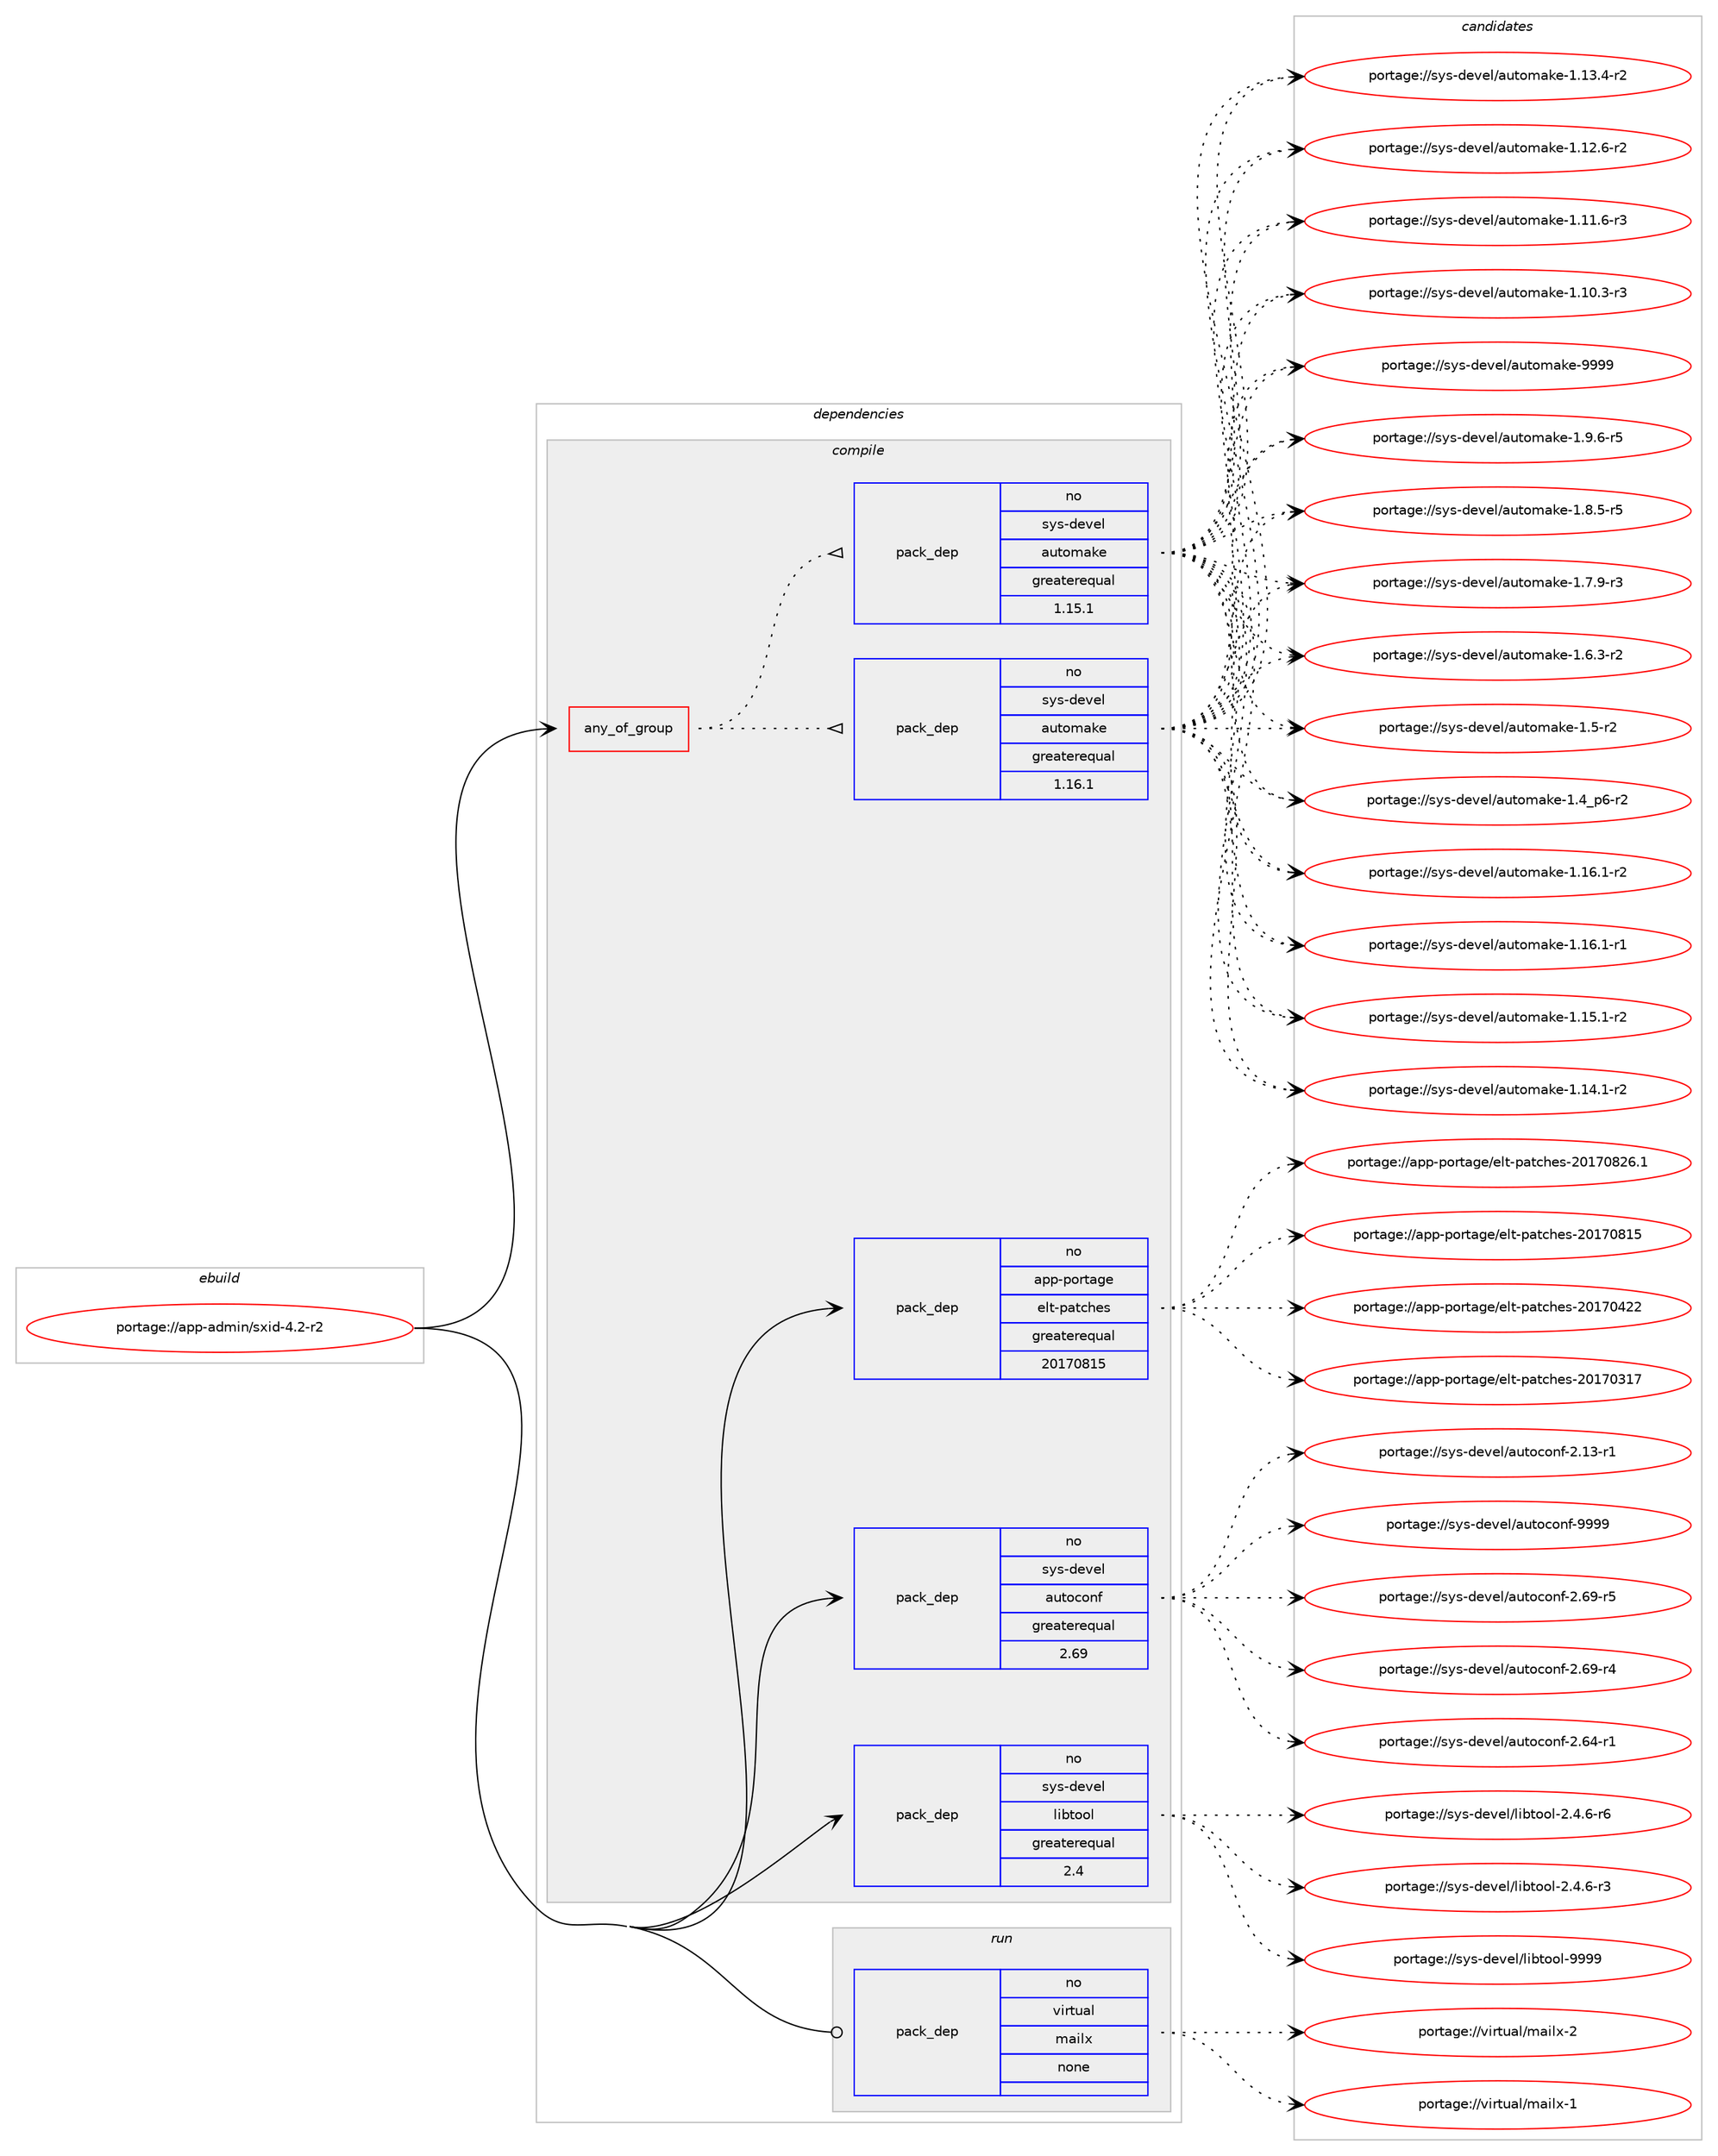 digraph prolog {

# *************
# Graph options
# *************

newrank=true;
concentrate=true;
compound=true;
graph [rankdir=LR,fontname=Helvetica,fontsize=10,ranksep=1.5];#, ranksep=2.5, nodesep=0.2];
edge  [arrowhead=vee];
node  [fontname=Helvetica,fontsize=10];

# **********
# The ebuild
# **********

subgraph cluster_leftcol {
color=gray;
label=<<i>ebuild</i>>;
id [label="portage://app-admin/sxid-4.2-r2", color=red, width=4, href="../app-admin/sxid-4.2-r2.svg"];
}

# ****************
# The dependencies
# ****************

subgraph cluster_midcol {
color=gray;
label=<<i>dependencies</i>>;
subgraph cluster_compile {
fillcolor="#eeeeee";
style=filled;
label=<<i>compile</i>>;
subgraph any8391 {
dependency651073 [label=<<TABLE BORDER="0" CELLBORDER="1" CELLSPACING="0" CELLPADDING="4"><TR><TD CELLPADDING="10">any_of_group</TD></TR></TABLE>>, shape=none, color=red];subgraph pack488585 {
dependency651074 [label=<<TABLE BORDER="0" CELLBORDER="1" CELLSPACING="0" CELLPADDING="4" WIDTH="220"><TR><TD ROWSPAN="6" CELLPADDING="30">pack_dep</TD></TR><TR><TD WIDTH="110">no</TD></TR><TR><TD>sys-devel</TD></TR><TR><TD>automake</TD></TR><TR><TD>greaterequal</TD></TR><TR><TD>1.16.1</TD></TR></TABLE>>, shape=none, color=blue];
}
dependency651073:e -> dependency651074:w [weight=20,style="dotted",arrowhead="oinv"];
subgraph pack488586 {
dependency651075 [label=<<TABLE BORDER="0" CELLBORDER="1" CELLSPACING="0" CELLPADDING="4" WIDTH="220"><TR><TD ROWSPAN="6" CELLPADDING="30">pack_dep</TD></TR><TR><TD WIDTH="110">no</TD></TR><TR><TD>sys-devel</TD></TR><TR><TD>automake</TD></TR><TR><TD>greaterequal</TD></TR><TR><TD>1.15.1</TD></TR></TABLE>>, shape=none, color=blue];
}
dependency651073:e -> dependency651075:w [weight=20,style="dotted",arrowhead="oinv"];
}
id:e -> dependency651073:w [weight=20,style="solid",arrowhead="vee"];
subgraph pack488587 {
dependency651076 [label=<<TABLE BORDER="0" CELLBORDER="1" CELLSPACING="0" CELLPADDING="4" WIDTH="220"><TR><TD ROWSPAN="6" CELLPADDING="30">pack_dep</TD></TR><TR><TD WIDTH="110">no</TD></TR><TR><TD>app-portage</TD></TR><TR><TD>elt-patches</TD></TR><TR><TD>greaterequal</TD></TR><TR><TD>20170815</TD></TR></TABLE>>, shape=none, color=blue];
}
id:e -> dependency651076:w [weight=20,style="solid",arrowhead="vee"];
subgraph pack488588 {
dependency651077 [label=<<TABLE BORDER="0" CELLBORDER="1" CELLSPACING="0" CELLPADDING="4" WIDTH="220"><TR><TD ROWSPAN="6" CELLPADDING="30">pack_dep</TD></TR><TR><TD WIDTH="110">no</TD></TR><TR><TD>sys-devel</TD></TR><TR><TD>autoconf</TD></TR><TR><TD>greaterequal</TD></TR><TR><TD>2.69</TD></TR></TABLE>>, shape=none, color=blue];
}
id:e -> dependency651077:w [weight=20,style="solid",arrowhead="vee"];
subgraph pack488589 {
dependency651078 [label=<<TABLE BORDER="0" CELLBORDER="1" CELLSPACING="0" CELLPADDING="4" WIDTH="220"><TR><TD ROWSPAN="6" CELLPADDING="30">pack_dep</TD></TR><TR><TD WIDTH="110">no</TD></TR><TR><TD>sys-devel</TD></TR><TR><TD>libtool</TD></TR><TR><TD>greaterequal</TD></TR><TR><TD>2.4</TD></TR></TABLE>>, shape=none, color=blue];
}
id:e -> dependency651078:w [weight=20,style="solid",arrowhead="vee"];
}
subgraph cluster_compileandrun {
fillcolor="#eeeeee";
style=filled;
label=<<i>compile and run</i>>;
}
subgraph cluster_run {
fillcolor="#eeeeee";
style=filled;
label=<<i>run</i>>;
subgraph pack488590 {
dependency651079 [label=<<TABLE BORDER="0" CELLBORDER="1" CELLSPACING="0" CELLPADDING="4" WIDTH="220"><TR><TD ROWSPAN="6" CELLPADDING="30">pack_dep</TD></TR><TR><TD WIDTH="110">no</TD></TR><TR><TD>virtual</TD></TR><TR><TD>mailx</TD></TR><TR><TD>none</TD></TR><TR><TD></TD></TR></TABLE>>, shape=none, color=blue];
}
id:e -> dependency651079:w [weight=20,style="solid",arrowhead="odot"];
}
}

# **************
# The candidates
# **************

subgraph cluster_choices {
rank=same;
color=gray;
label=<<i>candidates</i>>;

subgraph choice488585 {
color=black;
nodesep=1;
choice115121115451001011181011084797117116111109971071014557575757 [label="portage://sys-devel/automake-9999", color=red, width=4,href="../sys-devel/automake-9999.svg"];
choice115121115451001011181011084797117116111109971071014549465746544511453 [label="portage://sys-devel/automake-1.9.6-r5", color=red, width=4,href="../sys-devel/automake-1.9.6-r5.svg"];
choice115121115451001011181011084797117116111109971071014549465646534511453 [label="portage://sys-devel/automake-1.8.5-r5", color=red, width=4,href="../sys-devel/automake-1.8.5-r5.svg"];
choice115121115451001011181011084797117116111109971071014549465546574511451 [label="portage://sys-devel/automake-1.7.9-r3", color=red, width=4,href="../sys-devel/automake-1.7.9-r3.svg"];
choice115121115451001011181011084797117116111109971071014549465446514511450 [label="portage://sys-devel/automake-1.6.3-r2", color=red, width=4,href="../sys-devel/automake-1.6.3-r2.svg"];
choice11512111545100101118101108479711711611110997107101454946534511450 [label="portage://sys-devel/automake-1.5-r2", color=red, width=4,href="../sys-devel/automake-1.5-r2.svg"];
choice115121115451001011181011084797117116111109971071014549465295112544511450 [label="portage://sys-devel/automake-1.4_p6-r2", color=red, width=4,href="../sys-devel/automake-1.4_p6-r2.svg"];
choice11512111545100101118101108479711711611110997107101454946495446494511450 [label="portage://sys-devel/automake-1.16.1-r2", color=red, width=4,href="../sys-devel/automake-1.16.1-r2.svg"];
choice11512111545100101118101108479711711611110997107101454946495446494511449 [label="portage://sys-devel/automake-1.16.1-r1", color=red, width=4,href="../sys-devel/automake-1.16.1-r1.svg"];
choice11512111545100101118101108479711711611110997107101454946495346494511450 [label="portage://sys-devel/automake-1.15.1-r2", color=red, width=4,href="../sys-devel/automake-1.15.1-r2.svg"];
choice11512111545100101118101108479711711611110997107101454946495246494511450 [label="portage://sys-devel/automake-1.14.1-r2", color=red, width=4,href="../sys-devel/automake-1.14.1-r2.svg"];
choice11512111545100101118101108479711711611110997107101454946495146524511450 [label="portage://sys-devel/automake-1.13.4-r2", color=red, width=4,href="../sys-devel/automake-1.13.4-r2.svg"];
choice11512111545100101118101108479711711611110997107101454946495046544511450 [label="portage://sys-devel/automake-1.12.6-r2", color=red, width=4,href="../sys-devel/automake-1.12.6-r2.svg"];
choice11512111545100101118101108479711711611110997107101454946494946544511451 [label="portage://sys-devel/automake-1.11.6-r3", color=red, width=4,href="../sys-devel/automake-1.11.6-r3.svg"];
choice11512111545100101118101108479711711611110997107101454946494846514511451 [label="portage://sys-devel/automake-1.10.3-r3", color=red, width=4,href="../sys-devel/automake-1.10.3-r3.svg"];
dependency651074:e -> choice115121115451001011181011084797117116111109971071014557575757:w [style=dotted,weight="100"];
dependency651074:e -> choice115121115451001011181011084797117116111109971071014549465746544511453:w [style=dotted,weight="100"];
dependency651074:e -> choice115121115451001011181011084797117116111109971071014549465646534511453:w [style=dotted,weight="100"];
dependency651074:e -> choice115121115451001011181011084797117116111109971071014549465546574511451:w [style=dotted,weight="100"];
dependency651074:e -> choice115121115451001011181011084797117116111109971071014549465446514511450:w [style=dotted,weight="100"];
dependency651074:e -> choice11512111545100101118101108479711711611110997107101454946534511450:w [style=dotted,weight="100"];
dependency651074:e -> choice115121115451001011181011084797117116111109971071014549465295112544511450:w [style=dotted,weight="100"];
dependency651074:e -> choice11512111545100101118101108479711711611110997107101454946495446494511450:w [style=dotted,weight="100"];
dependency651074:e -> choice11512111545100101118101108479711711611110997107101454946495446494511449:w [style=dotted,weight="100"];
dependency651074:e -> choice11512111545100101118101108479711711611110997107101454946495346494511450:w [style=dotted,weight="100"];
dependency651074:e -> choice11512111545100101118101108479711711611110997107101454946495246494511450:w [style=dotted,weight="100"];
dependency651074:e -> choice11512111545100101118101108479711711611110997107101454946495146524511450:w [style=dotted,weight="100"];
dependency651074:e -> choice11512111545100101118101108479711711611110997107101454946495046544511450:w [style=dotted,weight="100"];
dependency651074:e -> choice11512111545100101118101108479711711611110997107101454946494946544511451:w [style=dotted,weight="100"];
dependency651074:e -> choice11512111545100101118101108479711711611110997107101454946494846514511451:w [style=dotted,weight="100"];
}
subgraph choice488586 {
color=black;
nodesep=1;
choice115121115451001011181011084797117116111109971071014557575757 [label="portage://sys-devel/automake-9999", color=red, width=4,href="../sys-devel/automake-9999.svg"];
choice115121115451001011181011084797117116111109971071014549465746544511453 [label="portage://sys-devel/automake-1.9.6-r5", color=red, width=4,href="../sys-devel/automake-1.9.6-r5.svg"];
choice115121115451001011181011084797117116111109971071014549465646534511453 [label="portage://sys-devel/automake-1.8.5-r5", color=red, width=4,href="../sys-devel/automake-1.8.5-r5.svg"];
choice115121115451001011181011084797117116111109971071014549465546574511451 [label="portage://sys-devel/automake-1.7.9-r3", color=red, width=4,href="../sys-devel/automake-1.7.9-r3.svg"];
choice115121115451001011181011084797117116111109971071014549465446514511450 [label="portage://sys-devel/automake-1.6.3-r2", color=red, width=4,href="../sys-devel/automake-1.6.3-r2.svg"];
choice11512111545100101118101108479711711611110997107101454946534511450 [label="portage://sys-devel/automake-1.5-r2", color=red, width=4,href="../sys-devel/automake-1.5-r2.svg"];
choice115121115451001011181011084797117116111109971071014549465295112544511450 [label="portage://sys-devel/automake-1.4_p6-r2", color=red, width=4,href="../sys-devel/automake-1.4_p6-r2.svg"];
choice11512111545100101118101108479711711611110997107101454946495446494511450 [label="portage://sys-devel/automake-1.16.1-r2", color=red, width=4,href="../sys-devel/automake-1.16.1-r2.svg"];
choice11512111545100101118101108479711711611110997107101454946495446494511449 [label="portage://sys-devel/automake-1.16.1-r1", color=red, width=4,href="../sys-devel/automake-1.16.1-r1.svg"];
choice11512111545100101118101108479711711611110997107101454946495346494511450 [label="portage://sys-devel/automake-1.15.1-r2", color=red, width=4,href="../sys-devel/automake-1.15.1-r2.svg"];
choice11512111545100101118101108479711711611110997107101454946495246494511450 [label="portage://sys-devel/automake-1.14.1-r2", color=red, width=4,href="../sys-devel/automake-1.14.1-r2.svg"];
choice11512111545100101118101108479711711611110997107101454946495146524511450 [label="portage://sys-devel/automake-1.13.4-r2", color=red, width=4,href="../sys-devel/automake-1.13.4-r2.svg"];
choice11512111545100101118101108479711711611110997107101454946495046544511450 [label="portage://sys-devel/automake-1.12.6-r2", color=red, width=4,href="../sys-devel/automake-1.12.6-r2.svg"];
choice11512111545100101118101108479711711611110997107101454946494946544511451 [label="portage://sys-devel/automake-1.11.6-r3", color=red, width=4,href="../sys-devel/automake-1.11.6-r3.svg"];
choice11512111545100101118101108479711711611110997107101454946494846514511451 [label="portage://sys-devel/automake-1.10.3-r3", color=red, width=4,href="../sys-devel/automake-1.10.3-r3.svg"];
dependency651075:e -> choice115121115451001011181011084797117116111109971071014557575757:w [style=dotted,weight="100"];
dependency651075:e -> choice115121115451001011181011084797117116111109971071014549465746544511453:w [style=dotted,weight="100"];
dependency651075:e -> choice115121115451001011181011084797117116111109971071014549465646534511453:w [style=dotted,weight="100"];
dependency651075:e -> choice115121115451001011181011084797117116111109971071014549465546574511451:w [style=dotted,weight="100"];
dependency651075:e -> choice115121115451001011181011084797117116111109971071014549465446514511450:w [style=dotted,weight="100"];
dependency651075:e -> choice11512111545100101118101108479711711611110997107101454946534511450:w [style=dotted,weight="100"];
dependency651075:e -> choice115121115451001011181011084797117116111109971071014549465295112544511450:w [style=dotted,weight="100"];
dependency651075:e -> choice11512111545100101118101108479711711611110997107101454946495446494511450:w [style=dotted,weight="100"];
dependency651075:e -> choice11512111545100101118101108479711711611110997107101454946495446494511449:w [style=dotted,weight="100"];
dependency651075:e -> choice11512111545100101118101108479711711611110997107101454946495346494511450:w [style=dotted,weight="100"];
dependency651075:e -> choice11512111545100101118101108479711711611110997107101454946495246494511450:w [style=dotted,weight="100"];
dependency651075:e -> choice11512111545100101118101108479711711611110997107101454946495146524511450:w [style=dotted,weight="100"];
dependency651075:e -> choice11512111545100101118101108479711711611110997107101454946495046544511450:w [style=dotted,weight="100"];
dependency651075:e -> choice11512111545100101118101108479711711611110997107101454946494946544511451:w [style=dotted,weight="100"];
dependency651075:e -> choice11512111545100101118101108479711711611110997107101454946494846514511451:w [style=dotted,weight="100"];
}
subgraph choice488587 {
color=black;
nodesep=1;
choice971121124511211111411697103101471011081164511297116991041011154550484955485650544649 [label="portage://app-portage/elt-patches-20170826.1", color=red, width=4,href="../app-portage/elt-patches-20170826.1.svg"];
choice97112112451121111141169710310147101108116451129711699104101115455048495548564953 [label="portage://app-portage/elt-patches-20170815", color=red, width=4,href="../app-portage/elt-patches-20170815.svg"];
choice97112112451121111141169710310147101108116451129711699104101115455048495548525050 [label="portage://app-portage/elt-patches-20170422", color=red, width=4,href="../app-portage/elt-patches-20170422.svg"];
choice97112112451121111141169710310147101108116451129711699104101115455048495548514955 [label="portage://app-portage/elt-patches-20170317", color=red, width=4,href="../app-portage/elt-patches-20170317.svg"];
dependency651076:e -> choice971121124511211111411697103101471011081164511297116991041011154550484955485650544649:w [style=dotted,weight="100"];
dependency651076:e -> choice97112112451121111141169710310147101108116451129711699104101115455048495548564953:w [style=dotted,weight="100"];
dependency651076:e -> choice97112112451121111141169710310147101108116451129711699104101115455048495548525050:w [style=dotted,weight="100"];
dependency651076:e -> choice97112112451121111141169710310147101108116451129711699104101115455048495548514955:w [style=dotted,weight="100"];
}
subgraph choice488588 {
color=black;
nodesep=1;
choice115121115451001011181011084797117116111991111101024557575757 [label="portage://sys-devel/autoconf-9999", color=red, width=4,href="../sys-devel/autoconf-9999.svg"];
choice1151211154510010111810110847971171161119911111010245504654574511453 [label="portage://sys-devel/autoconf-2.69-r5", color=red, width=4,href="../sys-devel/autoconf-2.69-r5.svg"];
choice1151211154510010111810110847971171161119911111010245504654574511452 [label="portage://sys-devel/autoconf-2.69-r4", color=red, width=4,href="../sys-devel/autoconf-2.69-r4.svg"];
choice1151211154510010111810110847971171161119911111010245504654524511449 [label="portage://sys-devel/autoconf-2.64-r1", color=red, width=4,href="../sys-devel/autoconf-2.64-r1.svg"];
choice1151211154510010111810110847971171161119911111010245504649514511449 [label="portage://sys-devel/autoconf-2.13-r1", color=red, width=4,href="../sys-devel/autoconf-2.13-r1.svg"];
dependency651077:e -> choice115121115451001011181011084797117116111991111101024557575757:w [style=dotted,weight="100"];
dependency651077:e -> choice1151211154510010111810110847971171161119911111010245504654574511453:w [style=dotted,weight="100"];
dependency651077:e -> choice1151211154510010111810110847971171161119911111010245504654574511452:w [style=dotted,weight="100"];
dependency651077:e -> choice1151211154510010111810110847971171161119911111010245504654524511449:w [style=dotted,weight="100"];
dependency651077:e -> choice1151211154510010111810110847971171161119911111010245504649514511449:w [style=dotted,weight="100"];
}
subgraph choice488589 {
color=black;
nodesep=1;
choice1151211154510010111810110847108105981161111111084557575757 [label="portage://sys-devel/libtool-9999", color=red, width=4,href="../sys-devel/libtool-9999.svg"];
choice1151211154510010111810110847108105981161111111084550465246544511454 [label="portage://sys-devel/libtool-2.4.6-r6", color=red, width=4,href="../sys-devel/libtool-2.4.6-r6.svg"];
choice1151211154510010111810110847108105981161111111084550465246544511451 [label="portage://sys-devel/libtool-2.4.6-r3", color=red, width=4,href="../sys-devel/libtool-2.4.6-r3.svg"];
dependency651078:e -> choice1151211154510010111810110847108105981161111111084557575757:w [style=dotted,weight="100"];
dependency651078:e -> choice1151211154510010111810110847108105981161111111084550465246544511454:w [style=dotted,weight="100"];
dependency651078:e -> choice1151211154510010111810110847108105981161111111084550465246544511451:w [style=dotted,weight="100"];
}
subgraph choice488590 {
color=black;
nodesep=1;
choice1181051141161179710847109971051081204550 [label="portage://virtual/mailx-2", color=red, width=4,href="../virtual/mailx-2.svg"];
choice1181051141161179710847109971051081204549 [label="portage://virtual/mailx-1", color=red, width=4,href="../virtual/mailx-1.svg"];
dependency651079:e -> choice1181051141161179710847109971051081204550:w [style=dotted,weight="100"];
dependency651079:e -> choice1181051141161179710847109971051081204549:w [style=dotted,weight="100"];
}
}

}
